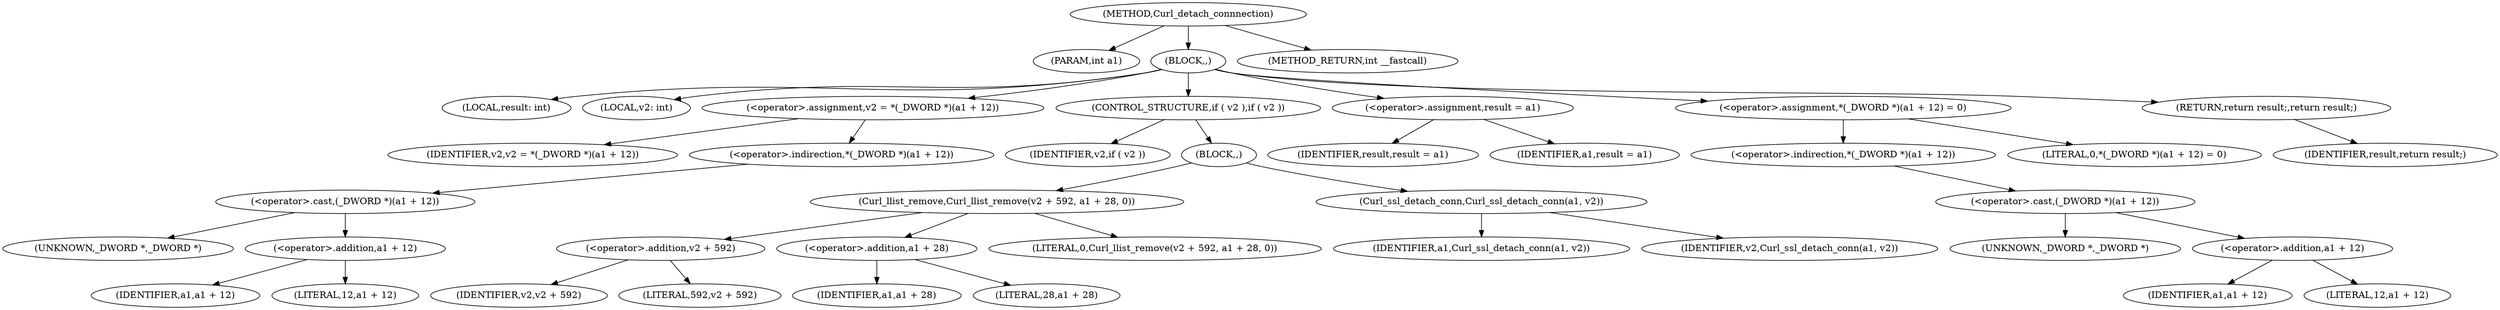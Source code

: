 digraph Curl_detach_connnection {  
"1000103" [label = "(METHOD,Curl_detach_connnection)" ]
"1000104" [label = "(PARAM,int a1)" ]
"1000105" [label = "(BLOCK,,)" ]
"1000106" [label = "(LOCAL,result: int)" ]
"1000107" [label = "(LOCAL,v2: int)" ]
"1000108" [label = "(<operator>.assignment,v2 = *(_DWORD *)(a1 + 12))" ]
"1000109" [label = "(IDENTIFIER,v2,v2 = *(_DWORD *)(a1 + 12))" ]
"1000110" [label = "(<operator>.indirection,*(_DWORD *)(a1 + 12))" ]
"1000111" [label = "(<operator>.cast,(_DWORD *)(a1 + 12))" ]
"1000112" [label = "(UNKNOWN,_DWORD *,_DWORD *)" ]
"1000113" [label = "(<operator>.addition,a1 + 12)" ]
"1000114" [label = "(IDENTIFIER,a1,a1 + 12)" ]
"1000115" [label = "(LITERAL,12,a1 + 12)" ]
"1000116" [label = "(CONTROL_STRUCTURE,if ( v2 ),if ( v2 ))" ]
"1000117" [label = "(IDENTIFIER,v2,if ( v2 ))" ]
"1000118" [label = "(BLOCK,,)" ]
"1000119" [label = "(Curl_llist_remove,Curl_llist_remove(v2 + 592, a1 + 28, 0))" ]
"1000120" [label = "(<operator>.addition,v2 + 592)" ]
"1000121" [label = "(IDENTIFIER,v2,v2 + 592)" ]
"1000122" [label = "(LITERAL,592,v2 + 592)" ]
"1000123" [label = "(<operator>.addition,a1 + 28)" ]
"1000124" [label = "(IDENTIFIER,a1,a1 + 28)" ]
"1000125" [label = "(LITERAL,28,a1 + 28)" ]
"1000126" [label = "(LITERAL,0,Curl_llist_remove(v2 + 592, a1 + 28, 0))" ]
"1000127" [label = "(Curl_ssl_detach_conn,Curl_ssl_detach_conn(a1, v2))" ]
"1000128" [label = "(IDENTIFIER,a1,Curl_ssl_detach_conn(a1, v2))" ]
"1000129" [label = "(IDENTIFIER,v2,Curl_ssl_detach_conn(a1, v2))" ]
"1000130" [label = "(<operator>.assignment,result = a1)" ]
"1000131" [label = "(IDENTIFIER,result,result = a1)" ]
"1000132" [label = "(IDENTIFIER,a1,result = a1)" ]
"1000133" [label = "(<operator>.assignment,*(_DWORD *)(a1 + 12) = 0)" ]
"1000134" [label = "(<operator>.indirection,*(_DWORD *)(a1 + 12))" ]
"1000135" [label = "(<operator>.cast,(_DWORD *)(a1 + 12))" ]
"1000136" [label = "(UNKNOWN,_DWORD *,_DWORD *)" ]
"1000137" [label = "(<operator>.addition,a1 + 12)" ]
"1000138" [label = "(IDENTIFIER,a1,a1 + 12)" ]
"1000139" [label = "(LITERAL,12,a1 + 12)" ]
"1000140" [label = "(LITERAL,0,*(_DWORD *)(a1 + 12) = 0)" ]
"1000141" [label = "(RETURN,return result;,return result;)" ]
"1000142" [label = "(IDENTIFIER,result,return result;)" ]
"1000143" [label = "(METHOD_RETURN,int __fastcall)" ]
  "1000103" -> "1000104" 
  "1000103" -> "1000105" 
  "1000103" -> "1000143" 
  "1000105" -> "1000106" 
  "1000105" -> "1000107" 
  "1000105" -> "1000108" 
  "1000105" -> "1000116" 
  "1000105" -> "1000130" 
  "1000105" -> "1000133" 
  "1000105" -> "1000141" 
  "1000108" -> "1000109" 
  "1000108" -> "1000110" 
  "1000110" -> "1000111" 
  "1000111" -> "1000112" 
  "1000111" -> "1000113" 
  "1000113" -> "1000114" 
  "1000113" -> "1000115" 
  "1000116" -> "1000117" 
  "1000116" -> "1000118" 
  "1000118" -> "1000119" 
  "1000118" -> "1000127" 
  "1000119" -> "1000120" 
  "1000119" -> "1000123" 
  "1000119" -> "1000126" 
  "1000120" -> "1000121" 
  "1000120" -> "1000122" 
  "1000123" -> "1000124" 
  "1000123" -> "1000125" 
  "1000127" -> "1000128" 
  "1000127" -> "1000129" 
  "1000130" -> "1000131" 
  "1000130" -> "1000132" 
  "1000133" -> "1000134" 
  "1000133" -> "1000140" 
  "1000134" -> "1000135" 
  "1000135" -> "1000136" 
  "1000135" -> "1000137" 
  "1000137" -> "1000138" 
  "1000137" -> "1000139" 
  "1000141" -> "1000142" 
}
